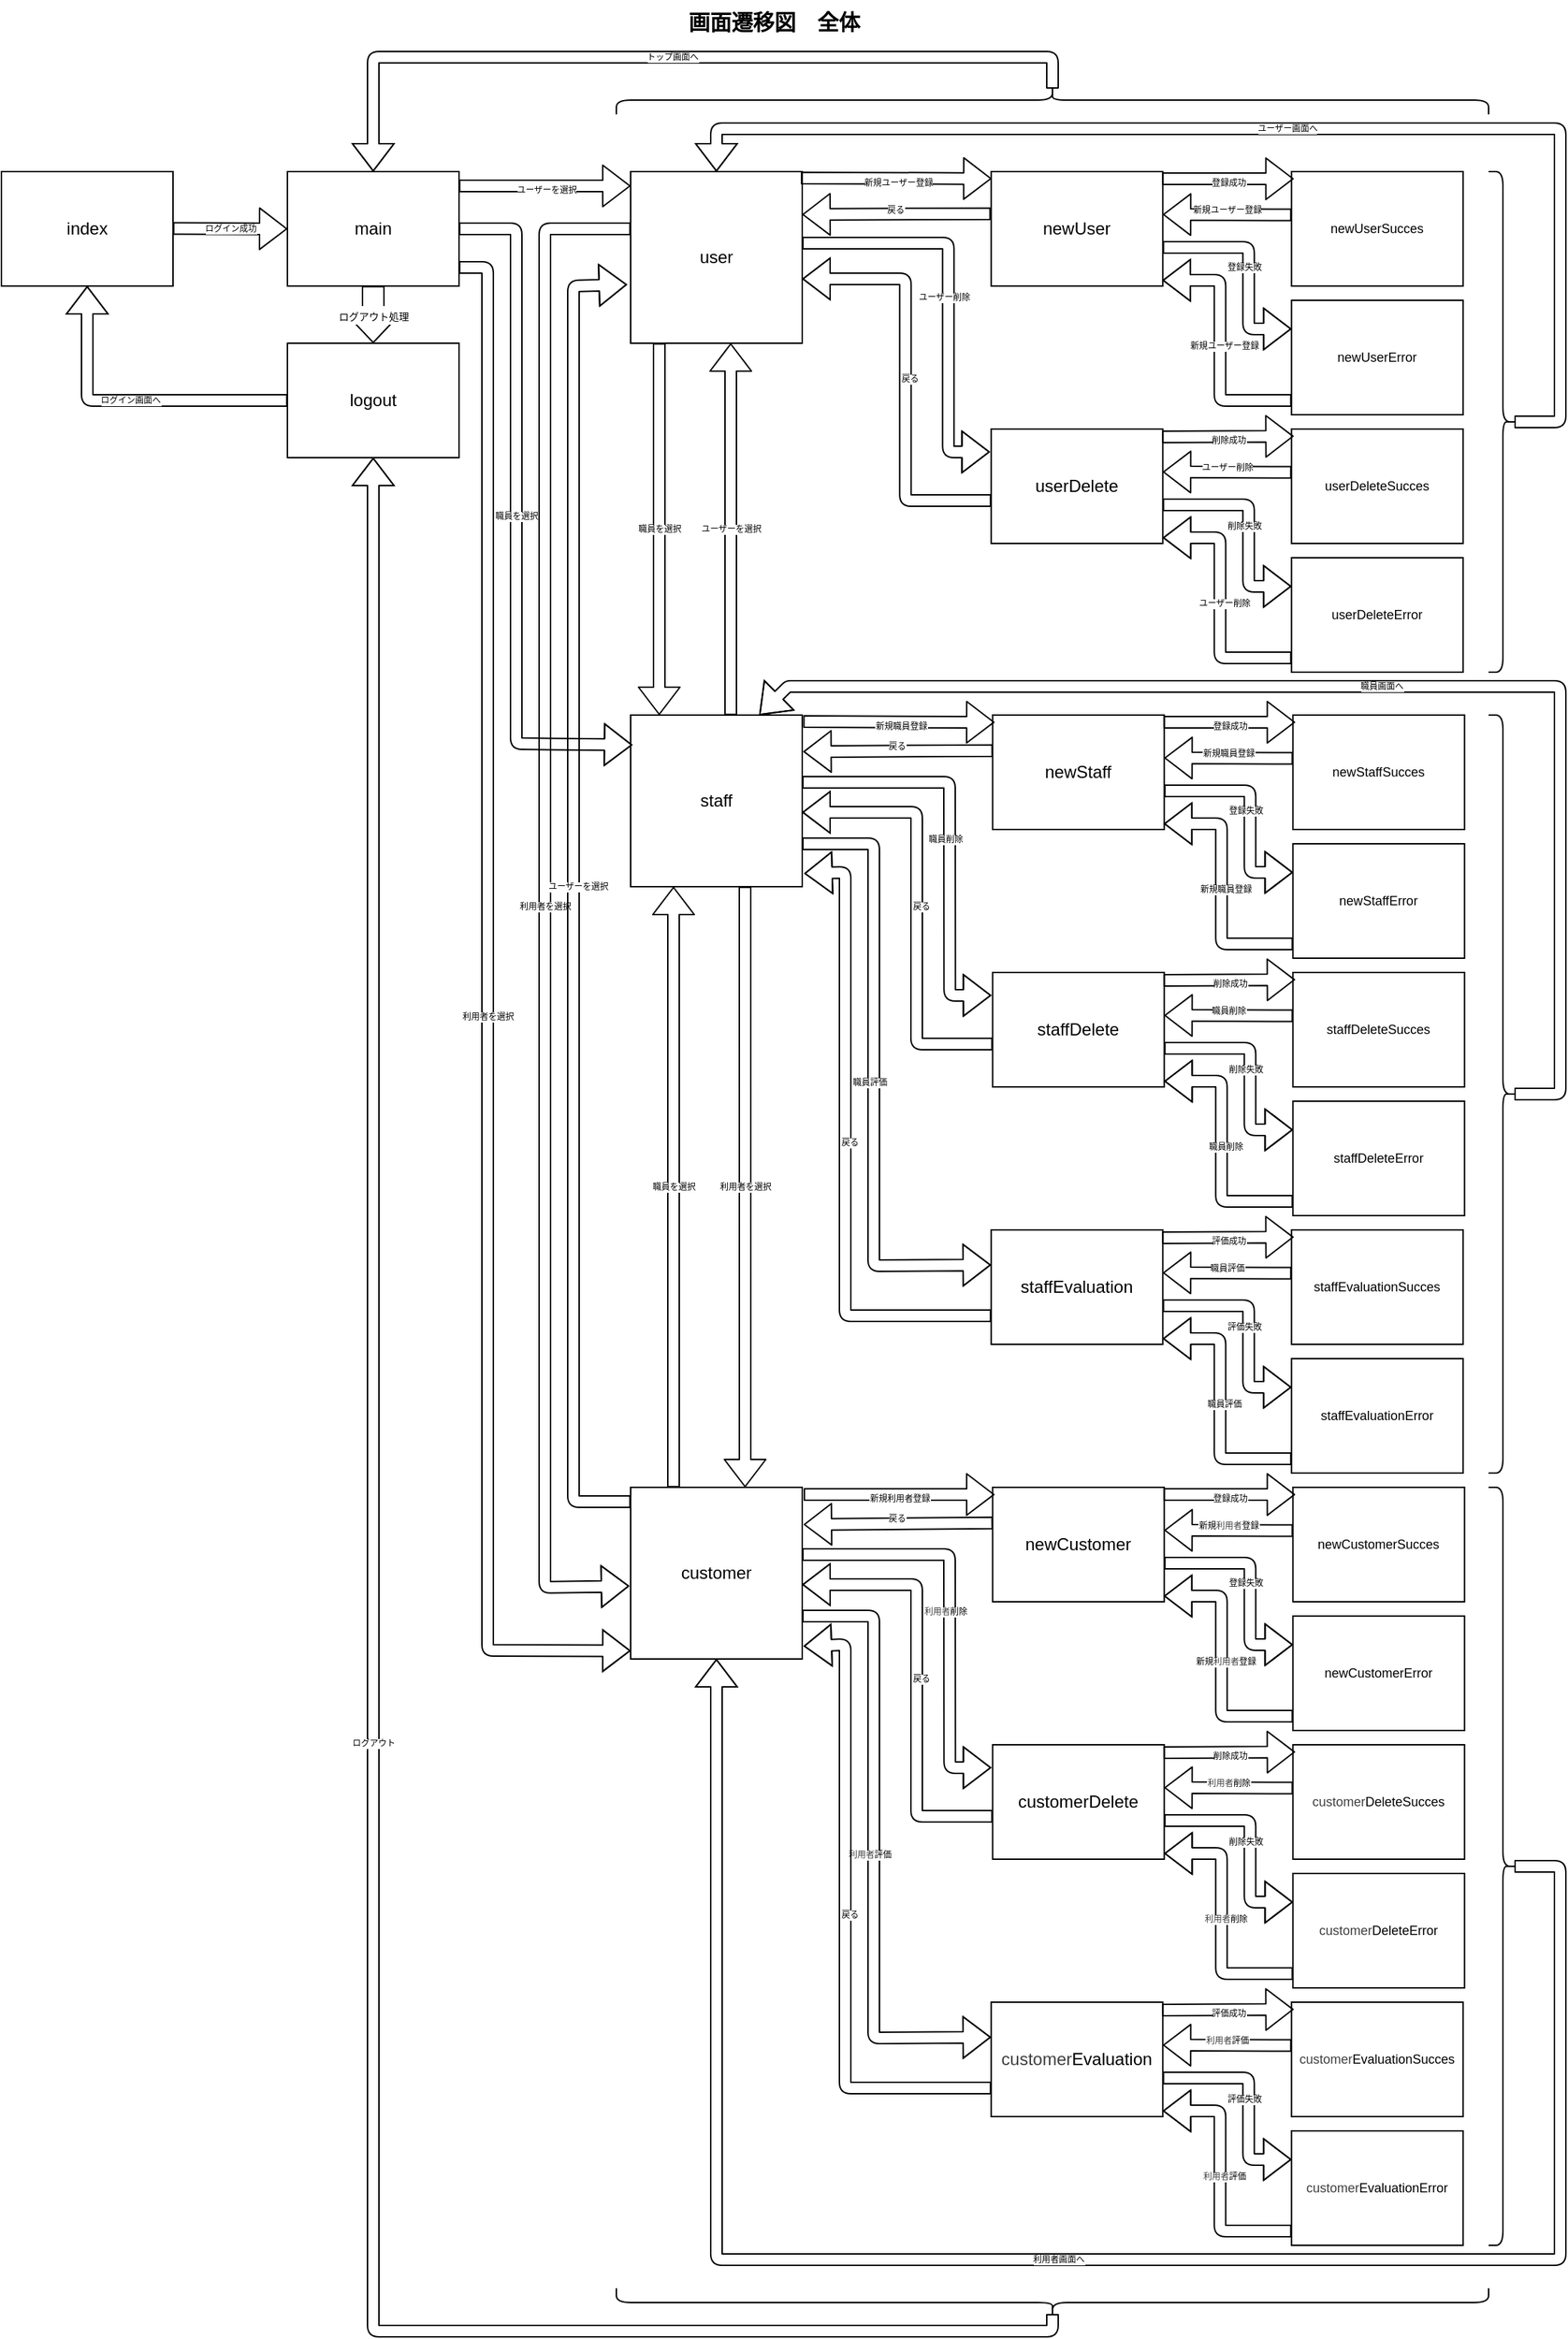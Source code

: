 <mxfile>
    <diagram id="4oe_DwJHGcQwyw0zM1gN" name="ページ1">
        <mxGraphModel dx="1155" dy="656" grid="1" gridSize="10" guides="1" tooltips="1" connect="1" arrows="1" fold="1" page="1" pageScale="1" pageWidth="1169" pageHeight="1654" math="0" shadow="0">
            <root>
                <mxCell id="0"/>
                <mxCell id="1" parent="0"/>
                <mxCell id="2" value="index" style="rounded=0;whiteSpace=wrap;html=1;" parent="1" vertex="1">
                    <mxGeometry x="40" y="120" width="120" height="80" as="geometry"/>
                </mxCell>
                <mxCell id="3" value="main" style="rounded=0;whiteSpace=wrap;html=1;" parent="1" vertex="1">
                    <mxGeometry x="240" y="120" width="120" height="80" as="geometry"/>
                </mxCell>
                <mxCell id="5" value="user" style="rounded=0;whiteSpace=wrap;html=1;" parent="1" vertex="1">
                    <mxGeometry x="480" y="120" width="120" height="120" as="geometry"/>
                </mxCell>
                <mxCell id="6" value="staff" style="rounded=0;whiteSpace=wrap;html=1;" parent="1" vertex="1">
                    <mxGeometry x="480" y="500" width="120" height="120" as="geometry"/>
                </mxCell>
                <mxCell id="9" value="customer" style="rounded=0;whiteSpace=wrap;html=1;" parent="1" vertex="1">
                    <mxGeometry x="480" y="1040" width="120" height="120" as="geometry"/>
                </mxCell>
                <mxCell id="17" value="logout" style="rounded=0;whiteSpace=wrap;html=1;" parent="1" vertex="1">
                    <mxGeometry x="240" y="240" width="120" height="80" as="geometry"/>
                </mxCell>
                <mxCell id="20" value="&lt;font&gt;ログイン成功&lt;/font&gt;" style="shape=flexArrow;endArrow=classic;html=1;entryX=0;entryY=0.5;entryDx=0;entryDy=0;align=center;spacing=0;spacingBottom=0;fontSize=6;startSize=6;endSize=6;targetPerimeterSpacing=0;strokeWidth=1;width=8;" parent="1" target="3" edge="1">
                    <mxGeometry width="50" height="50" relative="1" as="geometry">
                        <mxPoint x="160" y="159.76" as="sourcePoint"/>
                        <mxPoint x="230" y="159.76" as="targetPoint"/>
                    </mxGeometry>
                </mxCell>
                <mxCell id="29" value="&lt;font&gt;ユーザーを選択&lt;/font&gt;" style="shape=flexArrow;endArrow=classic;html=1;align=center;spacing=0;spacingBottom=0;exitX=0.997;exitY=0.163;exitDx=0;exitDy=0;exitPerimeter=0;fontSize=6;startSize=6;endSize=6;targetPerimeterSpacing=0;strokeWidth=1;width=8;" parent="1" edge="1">
                    <mxGeometry x="0.015" y="-3" width="50" height="50" relative="1" as="geometry">
                        <mxPoint x="360.0" y="130.0" as="sourcePoint"/>
                        <mxPoint x="480" y="130" as="targetPoint"/>
                        <mxPoint as="offset"/>
                    </mxGeometry>
                </mxCell>
                <mxCell id="30" value="&lt;font&gt;職員を選択&lt;/font&gt;" style="shape=flexArrow;endArrow=classic;html=1;align=center;spacing=0;spacingBottom=0;exitX=1;exitY=0.5;exitDx=0;exitDy=0;fontSize=6;startSize=6;endSize=6;targetPerimeterSpacing=0;strokeWidth=1;width=8;entryX=0.01;entryY=0.174;entryDx=0;entryDy=0;entryPerimeter=0;" parent="1" source="3" target="6" edge="1">
                    <mxGeometry width="50" height="50" relative="1" as="geometry">
                        <mxPoint x="360" y="160" as="sourcePoint"/>
                        <mxPoint x="480" y="490" as="targetPoint"/>
                        <Array as="points">
                            <mxPoint x="400" y="160"/>
                            <mxPoint x="400" y="520"/>
                        </Array>
                    </mxGeometry>
                </mxCell>
                <mxCell id="31" value="&lt;font&gt;利用者を選択&lt;/font&gt;" style="shape=flexArrow;endArrow=classic;html=1;entryX=0;entryY=0.952;entryDx=0;entryDy=0;align=center;spacing=0;spacingBottom=0;fontSize=6;startSize=6;endSize=6;targetPerimeterSpacing=0;strokeWidth=1;width=8;entryPerimeter=0;" parent="1" target="9" edge="1">
                    <mxGeometry width="50" height="50" relative="1" as="geometry">
                        <mxPoint x="360" y="187" as="sourcePoint"/>
                        <mxPoint x="490" y="380" as="targetPoint"/>
                        <Array as="points">
                            <mxPoint x="380" y="187"/>
                            <mxPoint x="380" y="1154"/>
                        </Array>
                    </mxGeometry>
                </mxCell>
                <mxCell id="33" value="&lt;font&gt;職員を選択&lt;/font&gt;" style="shape=flexArrow;endArrow=classic;html=1;entryX=0.25;entryY=0;entryDx=0;entryDy=0;align=center;spacing=0;spacingBottom=0;exitX=0.25;exitY=1;exitDx=0;exitDy=0;fontSize=6;startSize=6;endSize=6;targetPerimeterSpacing=0;strokeWidth=1;width=8;" parent="1" edge="1">
                    <mxGeometry width="50" height="50" relative="1" as="geometry">
                        <mxPoint x="500" y="240" as="sourcePoint"/>
                        <mxPoint x="500" y="500" as="targetPoint"/>
                    </mxGeometry>
                </mxCell>
                <mxCell id="34" value="&lt;font&gt;利用者を選択&lt;/font&gt;" style="shape=flexArrow;endArrow=classic;html=1;entryX=-0.008;entryY=0.575;entryDx=0;entryDy=0;align=center;spacing=0;spacingBottom=0;fontSize=6;startSize=6;endSize=6;targetPerimeterSpacing=0;strokeWidth=1;width=8;entryPerimeter=0;exitX=0;exitY=0.333;exitDx=0;exitDy=0;exitPerimeter=0;" parent="1" source="5" target="9" edge="1">
                    <mxGeometry width="50" height="50" relative="1" as="geometry">
                        <mxPoint x="479" y="160" as="sourcePoint"/>
                        <mxPoint x="410" y="1030" as="targetPoint"/>
                        <Array as="points">
                            <mxPoint x="420" y="160"/>
                            <mxPoint x="420" y="1110"/>
                        </Array>
                    </mxGeometry>
                </mxCell>
                <mxCell id="35" value="&lt;font&gt;職員を選択&lt;/font&gt;" style="shape=flexArrow;endArrow=classic;html=1;entryX=0.25;entryY=1;entryDx=0;entryDy=0;align=center;spacing=0;spacingBottom=0;exitX=0.25;exitY=0;exitDx=0;exitDy=0;fontSize=6;startSize=6;endSize=6;targetPerimeterSpacing=0;strokeWidth=1;width=8;" parent="1" source="9" target="6" edge="1">
                    <mxGeometry width="50" height="50" relative="1" as="geometry">
                        <mxPoint x="510" y="916" as="sourcePoint"/>
                        <mxPoint x="510" y="970" as="targetPoint"/>
                    </mxGeometry>
                </mxCell>
                <mxCell id="36" value="&lt;font&gt;利用者を選択&lt;/font&gt;" style="shape=flexArrow;endArrow=classic;html=1;entryX=0.667;entryY=0;entryDx=0;entryDy=0;align=center;spacing=0;spacingBottom=0;entryPerimeter=0;fontSize=6;startSize=6;endSize=6;targetPerimeterSpacing=0;strokeWidth=1;width=8;" parent="1" target="9" edge="1">
                    <mxGeometry width="50" height="50" relative="1" as="geometry">
                        <mxPoint x="560" y="620" as="sourcePoint"/>
                        <mxPoint x="680" y="1076" as="targetPoint"/>
                    </mxGeometry>
                </mxCell>
                <mxCell id="37" value="&lt;font&gt;ユーザーを選択&lt;/font&gt;" style="shape=flexArrow;endArrow=classic;html=1;entryX=-0.021;entryY=0.658;entryDx=0;entryDy=0;align=center;spacing=0;spacingBottom=0;exitX=0;exitY=0.083;exitDx=0;exitDy=0;exitPerimeter=0;entryPerimeter=0;fontSize=6;startSize=6;endSize=6;targetPerimeterSpacing=0;strokeWidth=1;width=8;" parent="1" source="9" target="5" edge="1">
                    <mxGeometry x="0.015" y="-3" width="50" height="50" relative="1" as="geometry">
                        <mxPoint x="465.16" y="1020.0" as="sourcePoint"/>
                        <mxPoint x="460.0" y="720.56" as="targetPoint"/>
                        <mxPoint as="offset"/>
                        <Array as="points">
                            <mxPoint x="440" y="1050"/>
                            <mxPoint x="440" y="200"/>
                        </Array>
                    </mxGeometry>
                </mxCell>
                <mxCell id="38" value="&lt;span style=&quot;font-size: 7px;&quot;&gt;ログアウト処理&lt;/span&gt;" style="shape=flexArrow;endArrow=classic;html=1;entryX=0.5;entryY=0;entryDx=0;entryDy=0;width=15;align=center;spacing=0;spacingBottom=1;exitX=0.5;exitY=1;exitDx=0;exitDy=0;" parent="1" source="3" target="17" edge="1">
                    <mxGeometry width="50" height="50" relative="1" as="geometry">
                        <mxPoint x="160" y="230" as="sourcePoint"/>
                        <mxPoint x="240" y="230.24" as="targetPoint"/>
                    </mxGeometry>
                </mxCell>
                <mxCell id="41" value="newUser" style="rounded=0;whiteSpace=wrap;html=1;" parent="1" vertex="1">
                    <mxGeometry x="732.16" y="120" width="120" height="80" as="geometry"/>
                </mxCell>
                <mxCell id="42" value="userDelete" style="rounded=0;whiteSpace=wrap;html=1;" parent="1" vertex="1">
                    <mxGeometry x="732.16" y="300" width="120" height="80" as="geometry"/>
                </mxCell>
                <mxCell id="43" value="newUserSucces" style="rounded=0;whiteSpace=wrap;html=1;fontSize=9;" parent="1" vertex="1">
                    <mxGeometry x="942.16" y="120" width="120" height="80" as="geometry"/>
                </mxCell>
                <mxCell id="44" value="newUserError" style="rounded=0;whiteSpace=wrap;html=1;fontSize=9;" parent="1" vertex="1">
                    <mxGeometry x="942.16" y="210" width="120" height="80" as="geometry"/>
                </mxCell>
                <mxCell id="45" value="&lt;font&gt;新規&lt;/font&gt;&lt;span style=&quot;background-color: light-dark(#ffffff, var(--ge-dark-color, #121212));&quot;&gt;ユーザー登録&lt;/span&gt;" style="shape=flexArrow;endArrow=classic;html=1;align=center;spacing=0;spacingBottom=0;exitX=0.992;exitY=0.037;exitDx=0;exitDy=0;exitPerimeter=0;fontSize=6;startSize=6;endSize=6;targetPerimeterSpacing=0;strokeWidth=1;width=8;entryX=0.002;entryY=0.061;entryDx=0;entryDy=0;entryPerimeter=0;" parent="1" source="5" target="41" edge="1">
                    <mxGeometry x="0.015" y="-3" width="50" height="50" relative="1" as="geometry">
                        <mxPoint x="641.2" y="125.04" as="sourcePoint"/>
                        <mxPoint x="730" y="124" as="targetPoint"/>
                        <mxPoint as="offset"/>
                    </mxGeometry>
                </mxCell>
                <mxCell id="46" value="&lt;font&gt;戻る&lt;/font&gt;" style="shape=flexArrow;endArrow=classic;html=1;align=center;spacing=0;spacingBottom=0;exitX=-0.003;exitY=0.368;exitDx=0;exitDy=0;fontSize=6;startSize=6;endSize=6;targetPerimeterSpacing=0;strokeWidth=1;exitPerimeter=0;width=8;entryX=1;entryY=0.25;entryDx=0;entryDy=0;" parent="1" source="41" target="5" edge="1">
                    <mxGeometry x="0.013" y="-3" width="50" height="50" relative="1" as="geometry">
                        <mxPoint x="692.16" y="150" as="sourcePoint"/>
                        <mxPoint x="642.16" y="150" as="targetPoint"/>
                        <mxPoint as="offset"/>
                    </mxGeometry>
                </mxCell>
                <mxCell id="47" value="&lt;span style=&quot;background-color: light-dark(#ffffff, var(--ge-dark-color, #121212));&quot;&gt;登録成功&lt;/span&gt;" style="shape=flexArrow;endArrow=classic;html=1;entryX=0.013;entryY=0.063;entryDx=0;entryDy=0;align=center;spacing=0;spacingBottom=0;exitX=0.996;exitY=0.063;exitDx=0;exitDy=0;exitPerimeter=0;fontSize=6;startSize=6;endSize=6;targetPerimeterSpacing=0;strokeWidth=1;entryPerimeter=0;width=8;" parent="1" source="41" target="43" edge="1">
                    <mxGeometry x="0.015" y="-3" width="50" height="50" relative="1" as="geometry">
                        <mxPoint x="852.16" y="130" as="sourcePoint"/>
                        <mxPoint x="942.16" y="130" as="targetPoint"/>
                        <mxPoint as="offset"/>
                    </mxGeometry>
                </mxCell>
                <mxCell id="48" value="&lt;font&gt;新規&lt;/font&gt;&lt;span style=&quot;background-color: light-dark(#ffffff, var(--ge-dark-color, #121212));&quot;&gt;ユーザー登録&lt;/span&gt;" style="shape=flexArrow;endArrow=classic;html=1;entryX=1.008;entryY=0.813;entryDx=0;entryDy=0;align=center;spacing=0;spacingBottom=0;exitX=0;exitY=0.5;exitDx=0;exitDy=0;entryPerimeter=0;fontSize=6;startSize=6;endSize=6;targetPerimeterSpacing=0;strokeWidth=1;spacingTop=0;width=8;" parent="1" edge="1">
                    <mxGeometry x="0.015" y="-3" width="50" height="50" relative="1" as="geometry">
                        <mxPoint x="942.16" y="150.24" as="sourcePoint"/>
                        <mxPoint x="852.16" y="150.0" as="targetPoint"/>
                        <mxPoint as="offset"/>
                    </mxGeometry>
                </mxCell>
                <mxCell id="49" value="&lt;span style=&quot;background-color: light-dark(#ffffff, var(--ge-dark-color, #121212));&quot;&gt;登録失敗&lt;/span&gt;" style="shape=flexArrow;endArrow=classic;html=1;entryX=0;entryY=0.25;entryDx=0;entryDy=0;align=center;spacing=0;spacingBottom=0;exitX=1;exitY=0.662;exitDx=0;exitDy=0;exitPerimeter=0;fontSize=6;startSize=6;endSize=6;targetPerimeterSpacing=0;strokeWidth=1;width=8;" parent="1" source="41" target="44" edge="1">
                    <mxGeometry x="0.015" y="-3" width="50" height="50" relative="1" as="geometry">
                        <mxPoint x="852.16" y="190" as="sourcePoint"/>
                        <mxPoint x="942.16" y="190" as="targetPoint"/>
                        <mxPoint as="offset"/>
                        <Array as="points">
                            <mxPoint x="912.16" y="173"/>
                            <mxPoint x="912.16" y="230"/>
                        </Array>
                    </mxGeometry>
                </mxCell>
                <mxCell id="50" value="&lt;font&gt;ユーザーを選択&lt;/font&gt;" style="shape=flexArrow;endArrow=classic;html=1;entryX=0.75;entryY=1;entryDx=0;entryDy=0;align=center;spacing=0;spacingBottom=0;exitX=0.75;exitY=0;exitDx=0;exitDy=0;fontSize=6;startSize=6;endSize=6;targetPerimeterSpacing=0;strokeWidth=1;width=8;" parent="1" edge="1">
                    <mxGeometry width="50" height="50" relative="1" as="geometry">
                        <mxPoint x="550" y="500" as="sourcePoint"/>
                        <mxPoint x="550" y="240" as="targetPoint"/>
                    </mxGeometry>
                </mxCell>
                <mxCell id="51" value="&lt;font&gt;新規&lt;/font&gt;&lt;span style=&quot;background-color: light-dark(#ffffff, var(--ge-dark-color, #121212));&quot;&gt;ユーザー登録&lt;/span&gt;" style="shape=flexArrow;endArrow=classic;html=1;entryX=0.998;entryY=0.95;entryDx=0;entryDy=0;align=center;spacing=0;spacingBottom=0;exitX=0;exitY=0.5;exitDx=0;exitDy=0;entryPerimeter=0;fontSize=6;startSize=6;endSize=6;targetPerimeterSpacing=0;strokeWidth=1;spacingTop=0;width=8;" parent="1" target="41" edge="1">
                    <mxGeometry x="0.015" y="-3" width="50" height="50" relative="1" as="geometry">
                        <mxPoint x="942.16" y="279.95" as="sourcePoint"/>
                        <mxPoint x="852.16" y="279.71" as="targetPoint"/>
                        <mxPoint as="offset"/>
                        <Array as="points">
                            <mxPoint x="892.16" y="280"/>
                            <mxPoint x="892.16" y="196"/>
                        </Array>
                    </mxGeometry>
                </mxCell>
                <mxCell id="53" value="&lt;font&gt;ログイン画面へ&lt;/font&gt;" style="shape=flexArrow;endArrow=classic;html=1;entryX=0.5;entryY=1;entryDx=0;entryDy=0;align=center;spacing=0;spacingBottom=0;fontSize=6;startSize=6;endSize=6;targetPerimeterSpacing=0;strokeWidth=1;exitX=0;exitY=0.5;exitDx=0;exitDy=0;width=8;" parent="1" source="17" target="2" edge="1">
                    <mxGeometry width="50" height="50" relative="1" as="geometry">
                        <mxPoint x="110" y="279.66" as="sourcePoint"/>
                        <mxPoint x="190" y="279.9" as="targetPoint"/>
                        <Array as="points">
                            <mxPoint x="100" y="280"/>
                        </Array>
                    </mxGeometry>
                </mxCell>
                <mxCell id="54" value="&lt;span style=&quot;color: rgb(0, 0, 0);&quot;&gt;userDelete&lt;/span&gt;Succes" style="rounded=0;whiteSpace=wrap;html=1;fontSize=9;" parent="1" vertex="1">
                    <mxGeometry x="942.16" y="300" width="120" height="80" as="geometry"/>
                </mxCell>
                <mxCell id="55" value="&lt;span style=&quot;color: rgb(0, 0, 0);&quot;&gt;userDelete&lt;/span&gt;Error" style="rounded=0;whiteSpace=wrap;html=1;fontSize=9;" parent="1" vertex="1">
                    <mxGeometry x="942.16" y="390" width="120" height="80" as="geometry"/>
                </mxCell>
                <mxCell id="56" value="&lt;span style=&quot;background-color: light-dark(#ffffff, var(--ge-dark-color, #121212));&quot;&gt;削除成功&lt;/span&gt;" style="shape=flexArrow;endArrow=classic;html=1;entryX=0.013;entryY=0.063;entryDx=0;entryDy=0;align=center;spacing=0;spacingBottom=0;exitX=0.996;exitY=0.068;exitDx=0;exitDy=0;exitPerimeter=0;fontSize=6;startSize=6;endSize=6;targetPerimeterSpacing=0;strokeWidth=1;entryPerimeter=0;width=8;" parent="1" source="42" target="54" edge="1">
                    <mxGeometry x="0.015" y="-3" width="50" height="50" relative="1" as="geometry">
                        <mxPoint x="852.16" y="304" as="sourcePoint"/>
                        <mxPoint x="942.16" y="310" as="targetPoint"/>
                        <mxPoint as="offset"/>
                    </mxGeometry>
                </mxCell>
                <mxCell id="57" value="ユーザー削除" style="shape=flexArrow;endArrow=classic;html=1;entryX=1.008;entryY=0.813;entryDx=0;entryDy=0;align=center;spacing=0;spacingBottom=0;exitX=0;exitY=0.5;exitDx=0;exitDy=0;entryPerimeter=0;fontSize=6;startSize=6;endSize=6;targetPerimeterSpacing=0;strokeWidth=1;spacingTop=0;width=8;" parent="1" edge="1">
                    <mxGeometry x="0.015" y="-3" width="50" height="50" relative="1" as="geometry">
                        <mxPoint x="942.16" y="330.24" as="sourcePoint"/>
                        <mxPoint x="852.16" y="330" as="targetPoint"/>
                        <mxPoint as="offset"/>
                    </mxGeometry>
                </mxCell>
                <mxCell id="58" value="&lt;span style=&quot;background-color: light-dark(#ffffff, var(--ge-dark-color, #121212));&quot;&gt;削除失敗&lt;/span&gt;" style="shape=flexArrow;endArrow=classic;html=1;entryX=0;entryY=0.25;entryDx=0;entryDy=0;align=center;spacing=0;spacingBottom=0;exitX=1;exitY=0.662;exitDx=0;exitDy=0;exitPerimeter=0;fontSize=6;startSize=6;endSize=6;targetPerimeterSpacing=0;strokeWidth=1;width=8;" parent="1" target="55" edge="1">
                    <mxGeometry x="0.015" y="-3" width="50" height="50" relative="1" as="geometry">
                        <mxPoint x="852.16" y="353" as="sourcePoint"/>
                        <mxPoint x="942.16" y="370" as="targetPoint"/>
                        <mxPoint as="offset"/>
                        <Array as="points">
                            <mxPoint x="912.16" y="353"/>
                            <mxPoint x="912.16" y="410"/>
                        </Array>
                    </mxGeometry>
                </mxCell>
                <mxCell id="59" value="ユーザー削除" style="shape=flexArrow;endArrow=classic;html=1;entryX=0.998;entryY=0.95;entryDx=0;entryDy=0;align=center;spacing=0;spacingBottom=0;exitX=0;exitY=0.5;exitDx=0;exitDy=0;entryPerimeter=0;fontSize=6;startSize=6;endSize=6;targetPerimeterSpacing=0;strokeWidth=1;spacingTop=0;width=8;" parent="1" edge="1">
                    <mxGeometry x="0.015" y="-3" width="50" height="50" relative="1" as="geometry">
                        <mxPoint x="942.16" y="459.95" as="sourcePoint"/>
                        <mxPoint x="852.16" y="376" as="targetPoint"/>
                        <mxPoint as="offset"/>
                        <Array as="points">
                            <mxPoint x="892.16" y="460"/>
                            <mxPoint x="892.16" y="376"/>
                        </Array>
                    </mxGeometry>
                </mxCell>
                <mxCell id="61" value="ユーザー削除" style="shape=flexArrow;endArrow=classic;html=1;entryX=-0.008;entryY=0.2;entryDx=0;entryDy=0;align=center;spacing=0;spacingBottom=0;entryPerimeter=0;fontSize=6;startSize=6;endSize=6;targetPerimeterSpacing=0;strokeWidth=1;width=8;" parent="1" target="42" edge="1">
                    <mxGeometry x="0.015" y="-3" width="50" height="50" relative="1" as="geometry">
                        <mxPoint x="600" y="170" as="sourcePoint"/>
                        <mxPoint x="694.16" y="240" as="targetPoint"/>
                        <mxPoint as="offset"/>
                        <Array as="points">
                            <mxPoint x="702.16" y="170"/>
                            <mxPoint x="702.16" y="316"/>
                        </Array>
                    </mxGeometry>
                </mxCell>
                <mxCell id="62" value="&lt;font&gt;戻る&lt;/font&gt;" style="shape=flexArrow;endArrow=classic;html=1;align=center;spacing=0;spacingBottom=0;exitX=-0.003;exitY=0.368;exitDx=0;exitDy=0;fontSize=6;startSize=6;endSize=6;targetPerimeterSpacing=0;strokeWidth=1;exitPerimeter=0;width=8;" parent="1" edge="1">
                    <mxGeometry x="0.013" y="-3" width="50" height="50" relative="1" as="geometry">
                        <mxPoint x="732.16" y="350" as="sourcePoint"/>
                        <mxPoint x="600" y="195" as="targetPoint"/>
                        <mxPoint as="offset"/>
                        <Array as="points">
                            <mxPoint x="672.16" y="350"/>
                            <mxPoint x="672.16" y="195"/>
                        </Array>
                    </mxGeometry>
                </mxCell>
                <mxCell id="63" value="newS&lt;span style=&quot;color: rgb(0, 0, 0);&quot;&gt;taff&lt;/span&gt;" style="rounded=0;whiteSpace=wrap;html=1;" parent="1" vertex="1">
                    <mxGeometry x="733.16" y="500" width="120" height="80" as="geometry"/>
                </mxCell>
                <mxCell id="64" value="&lt;span style=&quot;color: rgb(0, 0, 0);&quot;&gt;staff&lt;/span&gt;Delete" style="rounded=0;whiteSpace=wrap;html=1;" parent="1" vertex="1">
                    <mxGeometry x="733.16" y="680" width="120" height="80" as="geometry"/>
                </mxCell>
                <mxCell id="65" value="new&lt;span style=&quot;color: rgb(0, 0, 0);&quot;&gt;S&lt;/span&gt;&lt;span style=&quot;color: rgb(0, 0, 0);&quot;&gt;taff&lt;/span&gt;Succes" style="rounded=0;whiteSpace=wrap;html=1;fontSize=9;" parent="1" vertex="1">
                    <mxGeometry x="943.16" y="500" width="120" height="80" as="geometry"/>
                </mxCell>
                <mxCell id="66" value="new&lt;span style=&quot;color: rgb(0, 0, 0);&quot;&gt;S&lt;/span&gt;&lt;span style=&quot;color: rgb(0, 0, 0);&quot;&gt;taff&lt;/span&gt;Error" style="rounded=0;whiteSpace=wrap;html=1;fontSize=9;" parent="1" vertex="1">
                    <mxGeometry x="943.16" y="590" width="120" height="80" as="geometry"/>
                </mxCell>
                <mxCell id="67" value="&lt;font&gt;新規&lt;/font&gt;&lt;span style=&quot;background-color: light-dark(#ffffff, var(--ge-dark-color, #121212));&quot;&gt;職員登録&lt;/span&gt;" style="shape=flexArrow;endArrow=classic;html=1;entryX=0.011;entryY=0.063;entryDx=0;entryDy=0;align=center;spacing=0;spacingBottom=0;exitX=1.006;exitY=0.038;exitDx=0;exitDy=0;exitPerimeter=0;entryPerimeter=0;fontSize=6;startSize=6;endSize=6;targetPerimeterSpacing=0;strokeWidth=1;width=8;" parent="1" source="6" target="63" edge="1">
                    <mxGeometry x="0.015" y="-3" width="50" height="50" relative="1" as="geometry">
                        <mxPoint x="642.16" y="505" as="sourcePoint"/>
                        <mxPoint x="655.16" y="567" as="targetPoint"/>
                        <mxPoint as="offset"/>
                    </mxGeometry>
                </mxCell>
                <mxCell id="68" value="&lt;font&gt;戻る&lt;/font&gt;" style="shape=flexArrow;endArrow=classic;html=1;align=center;spacing=0;spacingBottom=0;exitX=0.001;exitY=0.311;exitDx=0;exitDy=0;fontSize=6;startSize=6;endSize=6;targetPerimeterSpacing=0;strokeWidth=1;exitPerimeter=0;width=8;entryX=1.006;entryY=0.213;entryDx=0;entryDy=0;entryPerimeter=0;" parent="1" source="63" target="6" edge="1">
                    <mxGeometry x="0.013" y="-3" width="50" height="50" relative="1" as="geometry">
                        <mxPoint x="732.16" y="529.44" as="sourcePoint"/>
                        <mxPoint x="640.0" y="522.8" as="targetPoint"/>
                        <mxPoint as="offset"/>
                    </mxGeometry>
                </mxCell>
                <mxCell id="69" value="&lt;span style=&quot;background-color: light-dark(#ffffff, var(--ge-dark-color, #121212));&quot;&gt;登録成功&lt;/span&gt;" style="shape=flexArrow;endArrow=classic;html=1;entryX=0.013;entryY=0.063;entryDx=0;entryDy=0;align=center;spacing=0;spacingBottom=0;exitX=0.996;exitY=0.063;exitDx=0;exitDy=0;exitPerimeter=0;fontSize=6;startSize=6;endSize=6;targetPerimeterSpacing=0;strokeWidth=1;entryPerimeter=0;width=8;" parent="1" source="63" target="65" edge="1">
                    <mxGeometry x="0.015" y="-3" width="50" height="50" relative="1" as="geometry">
                        <mxPoint x="853.16" y="510" as="sourcePoint"/>
                        <mxPoint x="943.16" y="510" as="targetPoint"/>
                        <mxPoint as="offset"/>
                    </mxGeometry>
                </mxCell>
                <mxCell id="70" value="&lt;font&gt;新規職員&lt;/font&gt;&lt;span style=&quot;background-color: light-dark(#ffffff, var(--ge-dark-color, #121212));&quot;&gt;登録&lt;/span&gt;" style="shape=flexArrow;endArrow=classic;html=1;entryX=1.008;entryY=0.813;entryDx=0;entryDy=0;align=center;spacing=0;spacingBottom=0;exitX=0;exitY=0.5;exitDx=0;exitDy=0;entryPerimeter=0;fontSize=6;startSize=6;endSize=6;targetPerimeterSpacing=0;strokeWidth=1;spacingTop=0;width=8;" parent="1" edge="1">
                    <mxGeometry x="0.015" y="-3" width="50" height="50" relative="1" as="geometry">
                        <mxPoint x="943.16" y="530.24" as="sourcePoint"/>
                        <mxPoint x="853.16" y="530" as="targetPoint"/>
                        <mxPoint as="offset"/>
                    </mxGeometry>
                </mxCell>
                <mxCell id="71" value="&lt;span style=&quot;background-color: light-dark(#ffffff, var(--ge-dark-color, #121212));&quot;&gt;登録失敗&lt;/span&gt;" style="shape=flexArrow;endArrow=classic;html=1;entryX=0;entryY=0.25;entryDx=0;entryDy=0;align=center;spacing=0;spacingBottom=0;exitX=1;exitY=0.662;exitDx=0;exitDy=0;exitPerimeter=0;fontSize=6;startSize=6;endSize=6;targetPerimeterSpacing=0;strokeWidth=1;width=8;" parent="1" source="63" target="66" edge="1">
                    <mxGeometry x="0.015" y="-3" width="50" height="50" relative="1" as="geometry">
                        <mxPoint x="853.16" y="570" as="sourcePoint"/>
                        <mxPoint x="943.16" y="570" as="targetPoint"/>
                        <mxPoint as="offset"/>
                        <Array as="points">
                            <mxPoint x="913.16" y="553"/>
                            <mxPoint x="913.16" y="610"/>
                        </Array>
                    </mxGeometry>
                </mxCell>
                <mxCell id="72" value="&lt;font&gt;新規職員&lt;/font&gt;&lt;span style=&quot;background-color: light-dark(#ffffff, var(--ge-dark-color, #121212));&quot;&gt;登録&lt;/span&gt;" style="shape=flexArrow;endArrow=classic;html=1;entryX=0.998;entryY=0.95;entryDx=0;entryDy=0;align=center;spacing=0;spacingBottom=0;exitX=0;exitY=0.5;exitDx=0;exitDy=0;entryPerimeter=0;fontSize=6;startSize=6;endSize=6;targetPerimeterSpacing=0;strokeWidth=1;spacingTop=0;width=8;" parent="1" target="63" edge="1">
                    <mxGeometry x="0.015" y="-3" width="50" height="50" relative="1" as="geometry">
                        <mxPoint x="943.16" y="659.95" as="sourcePoint"/>
                        <mxPoint x="853.16" y="659.71" as="targetPoint"/>
                        <mxPoint as="offset"/>
                        <Array as="points">
                            <mxPoint x="893.16" y="660"/>
                            <mxPoint x="893.16" y="576"/>
                        </Array>
                    </mxGeometry>
                </mxCell>
                <mxCell id="73" value="&lt;span style=&quot;color: rgb(0, 0, 0);&quot;&gt;&lt;span style=&quot;color: rgb(0, 0, 0);&quot;&gt;staff&lt;/span&gt;Delete&lt;/span&gt;Succes" style="rounded=0;whiteSpace=wrap;html=1;fontSize=9;" parent="1" vertex="1">
                    <mxGeometry x="943.16" y="680" width="120" height="80" as="geometry"/>
                </mxCell>
                <mxCell id="74" value="&lt;span style=&quot;color: rgb(0, 0, 0);&quot;&gt;&lt;span style=&quot;color: rgb(0, 0, 0);&quot;&gt;staff&lt;/span&gt;Delete&lt;/span&gt;Error" style="rounded=0;whiteSpace=wrap;html=1;fontSize=9;" parent="1" vertex="1">
                    <mxGeometry x="943.16" y="770" width="120" height="80" as="geometry"/>
                </mxCell>
                <mxCell id="75" value="&lt;span style=&quot;background-color: light-dark(#ffffff, var(--ge-dark-color, #121212));&quot;&gt;削除成功&lt;/span&gt;" style="shape=flexArrow;endArrow=classic;html=1;entryX=0.013;entryY=0.063;entryDx=0;entryDy=0;align=center;spacing=0;spacingBottom=0;exitX=0.996;exitY=0.068;exitDx=0;exitDy=0;exitPerimeter=0;fontSize=6;startSize=6;endSize=6;targetPerimeterSpacing=0;strokeWidth=1;entryPerimeter=0;width=8;" parent="1" source="64" target="73" edge="1">
                    <mxGeometry x="0.015" y="-3" width="50" height="50" relative="1" as="geometry">
                        <mxPoint x="853.16" y="684" as="sourcePoint"/>
                        <mxPoint x="943.16" y="690" as="targetPoint"/>
                        <mxPoint as="offset"/>
                    </mxGeometry>
                </mxCell>
                <mxCell id="76" value="職員削除" style="shape=flexArrow;endArrow=classic;html=1;entryX=1.008;entryY=0.813;entryDx=0;entryDy=0;align=center;spacing=0;spacingBottom=0;exitX=0;exitY=0.5;exitDx=0;exitDy=0;entryPerimeter=0;fontSize=6;startSize=6;endSize=6;targetPerimeterSpacing=0;strokeWidth=1;spacingTop=0;width=8;" parent="1" edge="1">
                    <mxGeometry x="0.015" y="-3" width="50" height="50" relative="1" as="geometry">
                        <mxPoint x="943.16" y="710.24" as="sourcePoint"/>
                        <mxPoint x="853.16" y="710" as="targetPoint"/>
                        <mxPoint as="offset"/>
                    </mxGeometry>
                </mxCell>
                <mxCell id="77" value="&lt;span style=&quot;background-color: light-dark(#ffffff, var(--ge-dark-color, #121212));&quot;&gt;削除失敗&lt;/span&gt;" style="shape=flexArrow;endArrow=classic;html=1;entryX=0;entryY=0.25;entryDx=0;entryDy=0;align=center;spacing=0;spacingBottom=0;exitX=1;exitY=0.662;exitDx=0;exitDy=0;exitPerimeter=0;fontSize=6;startSize=6;endSize=6;targetPerimeterSpacing=0;strokeWidth=1;width=8;" parent="1" target="74" edge="1">
                    <mxGeometry x="0.015" y="-3" width="50" height="50" relative="1" as="geometry">
                        <mxPoint x="853.16" y="733" as="sourcePoint"/>
                        <mxPoint x="943.16" y="750" as="targetPoint"/>
                        <mxPoint as="offset"/>
                        <Array as="points">
                            <mxPoint x="913.16" y="733"/>
                            <mxPoint x="913.16" y="790"/>
                        </Array>
                    </mxGeometry>
                </mxCell>
                <mxCell id="78" value="職員削除" style="shape=flexArrow;endArrow=classic;html=1;entryX=0.998;entryY=0.95;entryDx=0;entryDy=0;align=center;spacing=0;spacingBottom=0;exitX=0;exitY=0.5;exitDx=0;exitDy=0;entryPerimeter=0;fontSize=6;startSize=6;endSize=6;targetPerimeterSpacing=0;strokeWidth=1;spacingTop=0;width=8;" parent="1" edge="1">
                    <mxGeometry x="0.015" y="-3" width="50" height="50" relative="1" as="geometry">
                        <mxPoint x="943.16" y="839.95" as="sourcePoint"/>
                        <mxPoint x="853.16" y="756" as="targetPoint"/>
                        <mxPoint as="offset"/>
                        <Array as="points">
                            <mxPoint x="893.16" y="840"/>
                            <mxPoint x="893.16" y="756"/>
                        </Array>
                    </mxGeometry>
                </mxCell>
                <mxCell id="79" value="職員削除" style="shape=flexArrow;endArrow=classic;html=1;entryX=-0.008;entryY=0.2;entryDx=0;entryDy=0;align=center;spacing=0;spacingBottom=0;entryPerimeter=0;fontSize=6;startSize=6;endSize=6;targetPerimeterSpacing=0;strokeWidth=1;exitX=1;exitY=0.392;exitDx=0;exitDy=0;exitPerimeter=0;width=8;" parent="1" source="6" target="64" edge="1">
                    <mxGeometry x="0.015" y="-3" width="50" height="50" relative="1" as="geometry">
                        <mxPoint x="642.16" y="550" as="sourcePoint"/>
                        <mxPoint x="695.16" y="620" as="targetPoint"/>
                        <mxPoint as="offset"/>
                        <Array as="points">
                            <mxPoint x="703" y="547"/>
                            <mxPoint x="703.16" y="696"/>
                        </Array>
                    </mxGeometry>
                </mxCell>
                <mxCell id="80" value="&lt;font&gt;戻る&lt;/font&gt;" style="shape=flexArrow;endArrow=classic;html=1;align=center;spacing=0;spacingBottom=0;exitX=-0.003;exitY=0.368;exitDx=0;exitDy=0;fontSize=6;startSize=6;endSize=6;targetPerimeterSpacing=0;strokeWidth=1;exitPerimeter=0;entryX=1;entryY=0.567;entryDx=0;entryDy=0;width=8;entryPerimeter=0;" parent="1" target="6" edge="1">
                    <mxGeometry x="0.013" y="-3" width="50" height="50" relative="1" as="geometry">
                        <mxPoint x="733.16" y="730" as="sourcePoint"/>
                        <mxPoint x="642.16" y="575" as="targetPoint"/>
                        <mxPoint as="offset"/>
                        <Array as="points">
                            <mxPoint x="680" y="730"/>
                            <mxPoint x="680" y="568"/>
                        </Array>
                    </mxGeometry>
                </mxCell>
                <mxCell id="81" value="&lt;span style=&quot;color: rgb(0, 0, 0);&quot;&gt;staffEvaluation&lt;/span&gt;" style="rounded=0;whiteSpace=wrap;html=1;" parent="1" vertex="1">
                    <mxGeometry x="732.16" y="860" width="120" height="80" as="geometry"/>
                </mxCell>
                <mxCell id="82" value="&lt;span style=&quot;color: rgb(0, 0, 0);&quot;&gt;&lt;span style=&quot;color: rgb(0, 0, 0);&quot;&gt;staffEvaluation&lt;/span&gt;&lt;/span&gt;Succes" style="rounded=0;whiteSpace=wrap;html=1;fontSize=9;" parent="1" vertex="1">
                    <mxGeometry x="942.16" y="860" width="120" height="80" as="geometry"/>
                </mxCell>
                <mxCell id="83" value="&lt;span style=&quot;color: rgb(0, 0, 0);&quot;&gt;&lt;span style=&quot;color: rgb(0, 0, 0);&quot;&gt;staffEvaluation&lt;/span&gt;&lt;/span&gt;Error" style="rounded=0;whiteSpace=wrap;html=1;fontSize=9;" parent="1" vertex="1">
                    <mxGeometry x="942.16" y="950" width="120" height="80" as="geometry"/>
                </mxCell>
                <mxCell id="84" value="&lt;span style=&quot;background-color: light-dark(#ffffff, var(--ge-dark-color, #121212));&quot;&gt;評価成功&lt;/span&gt;" style="shape=flexArrow;endArrow=classic;html=1;entryX=0.013;entryY=0.063;entryDx=0;entryDy=0;align=center;spacing=0;spacingBottom=0;exitX=0.996;exitY=0.068;exitDx=0;exitDy=0;exitPerimeter=0;fontSize=6;startSize=6;endSize=6;targetPerimeterSpacing=0;strokeWidth=1;entryPerimeter=0;width=8;" parent="1" source="81" target="82" edge="1">
                    <mxGeometry x="0.015" y="-3" width="50" height="50" relative="1" as="geometry">
                        <mxPoint x="852.16" y="864" as="sourcePoint"/>
                        <mxPoint x="942.16" y="870" as="targetPoint"/>
                        <mxPoint as="offset"/>
                    </mxGeometry>
                </mxCell>
                <mxCell id="85" value="職員評価" style="shape=flexArrow;endArrow=classic;html=1;entryX=1.008;entryY=0.813;entryDx=0;entryDy=0;align=center;spacing=0;spacingBottom=0;exitX=0;exitY=0.5;exitDx=0;exitDy=0;entryPerimeter=0;fontSize=6;startSize=6;endSize=6;targetPerimeterSpacing=0;strokeWidth=1;spacingTop=0;width=8;" parent="1" edge="1">
                    <mxGeometry x="0.015" y="-3" width="50" height="50" relative="1" as="geometry">
                        <mxPoint x="942.16" y="890.24" as="sourcePoint"/>
                        <mxPoint x="852.16" y="890" as="targetPoint"/>
                        <mxPoint as="offset"/>
                    </mxGeometry>
                </mxCell>
                <mxCell id="86" value="&lt;span style=&quot;background-color: light-dark(#ffffff, var(--ge-dark-color, #121212));&quot;&gt;評価失敗&lt;/span&gt;" style="shape=flexArrow;endArrow=classic;html=1;entryX=0;entryY=0.25;entryDx=0;entryDy=0;align=center;spacing=0;spacingBottom=0;exitX=1;exitY=0.662;exitDx=0;exitDy=0;exitPerimeter=0;fontSize=6;startSize=6;endSize=6;targetPerimeterSpacing=0;strokeWidth=1;width=8;" parent="1" target="83" edge="1">
                    <mxGeometry x="0.015" y="-3" width="50" height="50" relative="1" as="geometry">
                        <mxPoint x="852.16" y="913" as="sourcePoint"/>
                        <mxPoint x="942.16" y="930" as="targetPoint"/>
                        <mxPoint as="offset"/>
                        <Array as="points">
                            <mxPoint x="912.16" y="913"/>
                            <mxPoint x="912.16" y="970"/>
                        </Array>
                    </mxGeometry>
                </mxCell>
                <mxCell id="87" value="職員評価" style="shape=flexArrow;endArrow=classic;html=1;entryX=0.998;entryY=0.95;entryDx=0;entryDy=0;align=center;spacing=0;spacingBottom=0;exitX=0;exitY=0.5;exitDx=0;exitDy=0;entryPerimeter=0;fontSize=6;startSize=6;endSize=6;targetPerimeterSpacing=0;strokeWidth=1;spacingTop=0;width=8;" parent="1" edge="1">
                    <mxGeometry x="0.015" y="-3" width="50" height="50" relative="1" as="geometry">
                        <mxPoint x="942.16" y="1019.95" as="sourcePoint"/>
                        <mxPoint x="852.16" y="936" as="targetPoint"/>
                        <mxPoint as="offset"/>
                        <Array as="points">
                            <mxPoint x="892.16" y="1020"/>
                            <mxPoint x="892.16" y="936"/>
                        </Array>
                    </mxGeometry>
                </mxCell>
                <mxCell id="109" value="職員評価" style="shape=flexArrow;endArrow=classic;html=1;entryX=-0.008;entryY=0.2;entryDx=0;entryDy=0;align=center;spacing=0;spacingBottom=0;entryPerimeter=0;fontSize=6;startSize=6;endSize=6;targetPerimeterSpacing=0;strokeWidth=1;exitX=1;exitY=0.75;exitDx=0;exitDy=0;width=8;" parent="1" source="6" edge="1">
                    <mxGeometry x="0.015" y="-3" width="50" height="50" relative="1" as="geometry">
                        <mxPoint x="600" y="735.5" as="sourcePoint"/>
                        <mxPoint x="732" y="884.5" as="targetPoint"/>
                        <mxPoint as="offset"/>
                        <Array as="points">
                            <mxPoint x="650" y="590"/>
                            <mxPoint x="650" y="736"/>
                            <mxPoint x="650" y="885"/>
                        </Array>
                    </mxGeometry>
                </mxCell>
                <mxCell id="110" value="&lt;font&gt;戻る&lt;/font&gt;" style="shape=flexArrow;endArrow=classic;html=1;align=center;spacing=0;spacingBottom=0;exitX=0;exitY=0.75;exitDx=0;exitDy=0;fontSize=6;startSize=6;endSize=6;targetPerimeterSpacing=0;strokeWidth=1;entryX=1.012;entryY=0.923;entryDx=0;entryDy=0;width=8;entryPerimeter=0;" parent="1" source="81" target="6" edge="1">
                    <mxGeometry x="0.013" y="-3" width="50" height="50" relative="1" as="geometry">
                        <mxPoint x="732.16" y="922" as="sourcePoint"/>
                        <mxPoint x="599" y="760" as="targetPoint"/>
                        <mxPoint as="offset"/>
                        <Array as="points">
                            <mxPoint x="630" y="920"/>
                            <mxPoint x="630" y="760"/>
                            <mxPoint x="630" y="610"/>
                        </Array>
                    </mxGeometry>
                </mxCell>
                <mxCell id="111" value="newC&lt;span style=&quot;color: rgb(0, 0, 0);&quot;&gt;ustomer&lt;/span&gt;" style="rounded=0;whiteSpace=wrap;html=1;" parent="1" vertex="1">
                    <mxGeometry x="733.16" y="1040" width="120" height="80" as="geometry"/>
                </mxCell>
                <mxCell id="112" value="&lt;span style=&quot;color: rgb(0, 0, 0);&quot;&gt;customer&lt;/span&gt;Delete" style="rounded=0;whiteSpace=wrap;html=1;" parent="1" vertex="1">
                    <mxGeometry x="733.16" y="1220" width="120" height="80" as="geometry"/>
                </mxCell>
                <mxCell id="113" value="new&lt;span style=&quot;color: rgb(0, 0, 0);&quot;&gt;C&lt;/span&gt;&lt;span style=&quot;color: rgb(0, 0, 0);&quot;&gt;ustomer&lt;/span&gt;Succes" style="rounded=0;whiteSpace=wrap;html=1;fontSize=9;" parent="1" vertex="1">
                    <mxGeometry x="943.16" y="1040" width="120" height="80" as="geometry"/>
                </mxCell>
                <mxCell id="114" value="new&lt;span style=&quot;color: rgb(0, 0, 0);&quot;&gt;C&lt;/span&gt;&lt;span style=&quot;color: rgb(0, 0, 0);&quot;&gt;ustomer&lt;/span&gt;Error" style="rounded=0;whiteSpace=wrap;html=1;fontSize=9;" parent="1" vertex="1">
                    <mxGeometry x="943.16" y="1130" width="120" height="80" as="geometry"/>
                </mxCell>
                <mxCell id="115" value="&lt;font&gt;新規利用者&lt;/font&gt;&lt;span style=&quot;background-color: light-dark(#ffffff, var(--ge-dark-color, #121212));&quot;&gt;登録&lt;/span&gt;" style="shape=flexArrow;endArrow=classic;html=1;entryX=0.011;entryY=0.063;entryDx=0;entryDy=0;align=center;spacing=0;spacingBottom=0;exitX=1.006;exitY=0.038;exitDx=0;exitDy=0;exitPerimeter=0;entryPerimeter=0;fontSize=6;startSize=6;endSize=6;targetPerimeterSpacing=0;strokeWidth=1;width=8;" parent="1" target="111" edge="1">
                    <mxGeometry x="0.015" y="-3" width="50" height="50" relative="1" as="geometry">
                        <mxPoint x="601" y="1045" as="sourcePoint"/>
                        <mxPoint x="655.16" y="1107" as="targetPoint"/>
                        <mxPoint as="offset"/>
                    </mxGeometry>
                </mxCell>
                <mxCell id="116" value="&lt;font&gt;戻る&lt;/font&gt;" style="shape=flexArrow;endArrow=classic;html=1;align=center;spacing=0;spacingBottom=0;exitX=0.001;exitY=0.311;exitDx=0;exitDy=0;fontSize=6;startSize=6;endSize=6;targetPerimeterSpacing=0;strokeWidth=1;exitPerimeter=0;width=8;entryX=1.006;entryY=0.213;entryDx=0;entryDy=0;entryPerimeter=0;" parent="1" source="111" edge="1">
                    <mxGeometry x="0.013" y="-3" width="50" height="50" relative="1" as="geometry">
                        <mxPoint x="732.16" y="1069.44" as="sourcePoint"/>
                        <mxPoint x="601" y="1066" as="targetPoint"/>
                        <mxPoint as="offset"/>
                    </mxGeometry>
                </mxCell>
                <mxCell id="117" value="&lt;span style=&quot;background-color: light-dark(#ffffff, var(--ge-dark-color, #121212));&quot;&gt;登録成功&lt;/span&gt;" style="shape=flexArrow;endArrow=classic;html=1;entryX=0.013;entryY=0.063;entryDx=0;entryDy=0;align=center;spacing=0;spacingBottom=0;exitX=0.996;exitY=0.063;exitDx=0;exitDy=0;exitPerimeter=0;fontSize=6;startSize=6;endSize=6;targetPerimeterSpacing=0;strokeWidth=1;entryPerimeter=0;width=8;" parent="1" source="111" target="113" edge="1">
                    <mxGeometry x="0.015" y="-3" width="50" height="50" relative="1" as="geometry">
                        <mxPoint x="853.16" y="1050" as="sourcePoint"/>
                        <mxPoint x="943.16" y="1050" as="targetPoint"/>
                        <mxPoint as="offset"/>
                    </mxGeometry>
                </mxCell>
                <mxCell id="118" value="&lt;font&gt;新規&lt;/font&gt;&lt;span style=&quot;color: rgb(63, 63, 63);&quot;&gt;利用者&lt;/span&gt;&lt;span style=&quot;background-color: light-dark(#ffffff, var(--ge-dark-color, #121212));&quot;&gt;登録&lt;/span&gt;" style="shape=flexArrow;endArrow=classic;html=1;entryX=1.008;entryY=0.813;entryDx=0;entryDy=0;align=center;spacing=0;spacingBottom=0;exitX=0;exitY=0.5;exitDx=0;exitDy=0;entryPerimeter=0;fontSize=6;startSize=6;endSize=6;targetPerimeterSpacing=0;strokeWidth=1;spacingTop=0;width=8;" parent="1" edge="1">
                    <mxGeometry x="0.015" y="-3" width="50" height="50" relative="1" as="geometry">
                        <mxPoint x="943.16" y="1070.24" as="sourcePoint"/>
                        <mxPoint x="853.16" y="1070" as="targetPoint"/>
                        <mxPoint as="offset"/>
                    </mxGeometry>
                </mxCell>
                <mxCell id="119" value="&lt;span style=&quot;background-color: light-dark(#ffffff, var(--ge-dark-color, #121212));&quot;&gt;登録失敗&lt;/span&gt;" style="shape=flexArrow;endArrow=classic;html=1;entryX=0;entryY=0.25;entryDx=0;entryDy=0;align=center;spacing=0;spacingBottom=0;exitX=1;exitY=0.662;exitDx=0;exitDy=0;exitPerimeter=0;fontSize=6;startSize=6;endSize=6;targetPerimeterSpacing=0;strokeWidth=1;width=8;" parent="1" source="111" target="114" edge="1">
                    <mxGeometry x="0.015" y="-3" width="50" height="50" relative="1" as="geometry">
                        <mxPoint x="853.16" y="1110" as="sourcePoint"/>
                        <mxPoint x="943.16" y="1110" as="targetPoint"/>
                        <mxPoint as="offset"/>
                        <Array as="points">
                            <mxPoint x="913.16" y="1093"/>
                            <mxPoint x="913.16" y="1150"/>
                        </Array>
                    </mxGeometry>
                </mxCell>
                <mxCell id="120" value="&lt;font&gt;新規&lt;/font&gt;&lt;span style=&quot;color: rgb(63, 63, 63);&quot;&gt;利用者&lt;/span&gt;&lt;span style=&quot;background-color: light-dark(#ffffff, var(--ge-dark-color, #121212));&quot;&gt;登録&lt;/span&gt;" style="shape=flexArrow;endArrow=classic;html=1;entryX=0.998;entryY=0.95;entryDx=0;entryDy=0;align=center;spacing=0;spacingBottom=0;exitX=0;exitY=0.5;exitDx=0;exitDy=0;entryPerimeter=0;fontSize=6;startSize=6;endSize=6;targetPerimeterSpacing=0;strokeWidth=1;spacingTop=0;width=8;" parent="1" target="111" edge="1">
                    <mxGeometry x="0.015" y="-3" width="50" height="50" relative="1" as="geometry">
                        <mxPoint x="943.16" y="1199.95" as="sourcePoint"/>
                        <mxPoint x="853.16" y="1199.71" as="targetPoint"/>
                        <mxPoint as="offset"/>
                        <Array as="points">
                            <mxPoint x="893.16" y="1200"/>
                            <mxPoint x="893.16" y="1116"/>
                        </Array>
                    </mxGeometry>
                </mxCell>
                <mxCell id="121" value="&lt;span style=&quot;color: rgb(0, 0, 0);&quot;&gt;&lt;span style=&quot;color: rgb(63, 63, 63);&quot;&gt;customer&lt;/span&gt;Delete&lt;/span&gt;Succes" style="rounded=0;whiteSpace=wrap;html=1;fontSize=9;" parent="1" vertex="1">
                    <mxGeometry x="943.16" y="1220" width="120" height="80" as="geometry"/>
                </mxCell>
                <mxCell id="122" value="&lt;span style=&quot;color: rgb(0, 0, 0);&quot;&gt;&lt;span style=&quot;color: rgb(63, 63, 63);&quot;&gt;customer&lt;/span&gt;Delete&lt;/span&gt;Error" style="rounded=0;whiteSpace=wrap;html=1;fontSize=9;" parent="1" vertex="1">
                    <mxGeometry x="943.16" y="1310" width="120" height="80" as="geometry"/>
                </mxCell>
                <mxCell id="123" value="&lt;span style=&quot;background-color: light-dark(#ffffff, var(--ge-dark-color, #121212));&quot;&gt;削除成功&lt;/span&gt;" style="shape=flexArrow;endArrow=classic;html=1;entryX=0.013;entryY=0.063;entryDx=0;entryDy=0;align=center;spacing=0;spacingBottom=0;exitX=0.996;exitY=0.068;exitDx=0;exitDy=0;exitPerimeter=0;fontSize=6;startSize=6;endSize=6;targetPerimeterSpacing=0;strokeWidth=1;entryPerimeter=0;width=8;" parent="1" source="112" target="121" edge="1">
                    <mxGeometry x="0.015" y="-3" width="50" height="50" relative="1" as="geometry">
                        <mxPoint x="853.16" y="1224" as="sourcePoint"/>
                        <mxPoint x="943.16" y="1230" as="targetPoint"/>
                        <mxPoint as="offset"/>
                    </mxGeometry>
                </mxCell>
                <mxCell id="124" value="&lt;span style=&quot;color: rgb(63, 63, 63);&quot;&gt;利用者&lt;/span&gt;削除" style="shape=flexArrow;endArrow=classic;html=1;entryX=1.008;entryY=0.813;entryDx=0;entryDy=0;align=center;spacing=0;spacingBottom=0;exitX=0;exitY=0.5;exitDx=0;exitDy=0;entryPerimeter=0;fontSize=6;startSize=6;endSize=6;targetPerimeterSpacing=0;strokeWidth=1;spacingTop=0;width=8;" parent="1" edge="1">
                    <mxGeometry x="0.015" y="-3" width="50" height="50" relative="1" as="geometry">
                        <mxPoint x="943.16" y="1250.24" as="sourcePoint"/>
                        <mxPoint x="853.16" y="1250" as="targetPoint"/>
                        <mxPoint as="offset"/>
                    </mxGeometry>
                </mxCell>
                <mxCell id="125" value="&lt;span style=&quot;background-color: light-dark(#ffffff, var(--ge-dark-color, #121212));&quot;&gt;削除失敗&lt;/span&gt;" style="shape=flexArrow;endArrow=classic;html=1;entryX=0;entryY=0.25;entryDx=0;entryDy=0;align=center;spacing=0;spacingBottom=0;exitX=1;exitY=0.662;exitDx=0;exitDy=0;exitPerimeter=0;fontSize=6;startSize=6;endSize=6;targetPerimeterSpacing=0;strokeWidth=1;width=8;" parent="1" target="122" edge="1">
                    <mxGeometry x="0.015" y="-3" width="50" height="50" relative="1" as="geometry">
                        <mxPoint x="853.16" y="1273" as="sourcePoint"/>
                        <mxPoint x="943.16" y="1290" as="targetPoint"/>
                        <mxPoint as="offset"/>
                        <Array as="points">
                            <mxPoint x="913.16" y="1273"/>
                            <mxPoint x="913.16" y="1330"/>
                        </Array>
                    </mxGeometry>
                </mxCell>
                <mxCell id="126" value="&lt;span style=&quot;color: rgb(63, 63, 63);&quot;&gt;利用者&lt;/span&gt;削除" style="shape=flexArrow;endArrow=classic;html=1;entryX=0.998;entryY=0.95;entryDx=0;entryDy=0;align=center;spacing=0;spacingBottom=0;exitX=0;exitY=0.5;exitDx=0;exitDy=0;entryPerimeter=0;fontSize=6;startSize=6;endSize=6;targetPerimeterSpacing=0;strokeWidth=1;spacingTop=0;width=8;" parent="1" edge="1">
                    <mxGeometry x="0.015" y="-3" width="50" height="50" relative="1" as="geometry">
                        <mxPoint x="943.16" y="1379.95" as="sourcePoint"/>
                        <mxPoint x="853.16" y="1296" as="targetPoint"/>
                        <mxPoint as="offset"/>
                        <Array as="points">
                            <mxPoint x="893.16" y="1380"/>
                            <mxPoint x="893.16" y="1296"/>
                        </Array>
                    </mxGeometry>
                </mxCell>
                <mxCell id="127" value="&lt;span style=&quot;color: rgb(63, 63, 63);&quot;&gt;利用者&lt;/span&gt;削除" style="shape=flexArrow;endArrow=classic;html=1;entryX=-0.008;entryY=0.2;entryDx=0;entryDy=0;align=center;spacing=0;spacingBottom=0;entryPerimeter=0;fontSize=6;startSize=6;endSize=6;targetPerimeterSpacing=0;strokeWidth=1;exitX=1;exitY=0.392;exitDx=0;exitDy=0;exitPerimeter=0;width=8;" parent="1" target="112" edge="1">
                    <mxGeometry x="0.015" y="-3" width="50" height="50" relative="1" as="geometry">
                        <mxPoint x="600" y="1087" as="sourcePoint"/>
                        <mxPoint x="695.16" y="1160" as="targetPoint"/>
                        <mxPoint as="offset"/>
                        <Array as="points">
                            <mxPoint x="703" y="1087"/>
                            <mxPoint x="703.16" y="1236"/>
                        </Array>
                    </mxGeometry>
                </mxCell>
                <mxCell id="128" value="&lt;font&gt;戻る&lt;/font&gt;" style="shape=flexArrow;endArrow=classic;html=1;align=center;spacing=0;spacingBottom=0;exitX=-0.003;exitY=0.368;exitDx=0;exitDy=0;fontSize=6;startSize=6;endSize=6;targetPerimeterSpacing=0;strokeWidth=1;exitPerimeter=0;entryX=1;entryY=0.567;entryDx=0;entryDy=0;width=8;entryPerimeter=0;" parent="1" edge="1">
                    <mxGeometry x="0.013" y="-3" width="50" height="50" relative="1" as="geometry">
                        <mxPoint x="733.16" y="1270" as="sourcePoint"/>
                        <mxPoint x="600" y="1108" as="targetPoint"/>
                        <mxPoint as="offset"/>
                        <Array as="points">
                            <mxPoint x="680" y="1270"/>
                            <mxPoint x="680" y="1108"/>
                        </Array>
                    </mxGeometry>
                </mxCell>
                <mxCell id="129" value="&lt;span style=&quot;color: rgb(0, 0, 0);&quot;&gt;&lt;span style=&quot;color: rgb(63, 63, 63);&quot;&gt;customer&lt;/span&gt;Evaluation&lt;/span&gt;" style="rounded=0;whiteSpace=wrap;html=1;" parent="1" vertex="1">
                    <mxGeometry x="732.16" y="1400" width="120" height="80" as="geometry"/>
                </mxCell>
                <mxCell id="130" value="&lt;span style=&quot;color: rgb(0, 0, 0);&quot;&gt;&lt;span style=&quot;color: rgb(0, 0, 0);&quot;&gt;&lt;span style=&quot;color: rgb(63, 63, 63);&quot;&gt;customer&lt;/span&gt;Evaluation&lt;/span&gt;&lt;/span&gt;Succes" style="rounded=0;whiteSpace=wrap;html=1;fontSize=9;" parent="1" vertex="1">
                    <mxGeometry x="942.16" y="1400" width="120" height="80" as="geometry"/>
                </mxCell>
                <mxCell id="131" value="&lt;span style=&quot;color: rgb(0, 0, 0);&quot;&gt;&lt;span style=&quot;color: rgb(0, 0, 0);&quot;&gt;&lt;span style=&quot;color: rgb(63, 63, 63);&quot;&gt;customer&lt;/span&gt;Evaluation&lt;/span&gt;&lt;/span&gt;Error" style="rounded=0;whiteSpace=wrap;html=1;fontSize=9;" parent="1" vertex="1">
                    <mxGeometry x="942.16" y="1490" width="120" height="80" as="geometry"/>
                </mxCell>
                <mxCell id="132" value="&lt;span style=&quot;background-color: light-dark(#ffffff, var(--ge-dark-color, #121212));&quot;&gt;評価成功&lt;/span&gt;" style="shape=flexArrow;endArrow=classic;html=1;entryX=0.013;entryY=0.063;entryDx=0;entryDy=0;align=center;spacing=0;spacingBottom=0;exitX=0.996;exitY=0.068;exitDx=0;exitDy=0;exitPerimeter=0;fontSize=6;startSize=6;endSize=6;targetPerimeterSpacing=0;strokeWidth=1;entryPerimeter=0;width=8;" parent="1" source="129" target="130" edge="1">
                    <mxGeometry x="0.015" y="-3" width="50" height="50" relative="1" as="geometry">
                        <mxPoint x="852.16" y="1404" as="sourcePoint"/>
                        <mxPoint x="942.16" y="1410" as="targetPoint"/>
                        <mxPoint as="offset"/>
                    </mxGeometry>
                </mxCell>
                <mxCell id="133" value="&lt;span style=&quot;color: rgb(63, 63, 63);&quot;&gt;利用者&lt;/span&gt;評価" style="shape=flexArrow;endArrow=classic;html=1;entryX=1.008;entryY=0.813;entryDx=0;entryDy=0;align=center;spacing=0;spacingBottom=0;exitX=0;exitY=0.5;exitDx=0;exitDy=0;entryPerimeter=0;fontSize=6;startSize=6;endSize=6;targetPerimeterSpacing=0;strokeWidth=1;spacingTop=0;width=8;" parent="1" edge="1">
                    <mxGeometry x="0.013" y="-3" width="50" height="50" relative="1" as="geometry">
                        <mxPoint x="942.16" y="1430.24" as="sourcePoint"/>
                        <mxPoint x="852.16" y="1430" as="targetPoint"/>
                        <mxPoint as="offset"/>
                    </mxGeometry>
                </mxCell>
                <mxCell id="134" value="&lt;span style=&quot;background-color: light-dark(#ffffff, var(--ge-dark-color, #121212));&quot;&gt;評価失敗&lt;/span&gt;" style="shape=flexArrow;endArrow=classic;html=1;entryX=0;entryY=0.25;entryDx=0;entryDy=0;align=center;spacing=0;spacingBottom=0;exitX=1;exitY=0.662;exitDx=0;exitDy=0;exitPerimeter=0;fontSize=6;startSize=6;endSize=6;targetPerimeterSpacing=0;strokeWidth=1;width=8;" parent="1" target="131" edge="1">
                    <mxGeometry x="0.015" y="-3" width="50" height="50" relative="1" as="geometry">
                        <mxPoint x="852.16" y="1453" as="sourcePoint"/>
                        <mxPoint x="942.16" y="1470" as="targetPoint"/>
                        <mxPoint as="offset"/>
                        <Array as="points">
                            <mxPoint x="912.16" y="1453"/>
                            <mxPoint x="912.16" y="1510"/>
                        </Array>
                    </mxGeometry>
                </mxCell>
                <mxCell id="135" value="&lt;span style=&quot;color: rgb(63, 63, 63);&quot;&gt;利用者&lt;/span&gt;評価" style="shape=flexArrow;endArrow=classic;html=1;entryX=0.998;entryY=0.95;entryDx=0;entryDy=0;align=center;spacing=0;spacingBottom=0;exitX=0;exitY=0.5;exitDx=0;exitDy=0;entryPerimeter=0;fontSize=6;startSize=6;endSize=6;targetPerimeterSpacing=0;strokeWidth=1;spacingTop=0;width=8;" parent="1" edge="1">
                    <mxGeometry x="0.015" y="-3" width="50" height="50" relative="1" as="geometry">
                        <mxPoint x="942.16" y="1559.95" as="sourcePoint"/>
                        <mxPoint x="852.16" y="1476" as="targetPoint"/>
                        <mxPoint as="offset"/>
                        <Array as="points">
                            <mxPoint x="892.16" y="1560"/>
                            <mxPoint x="892.16" y="1476"/>
                        </Array>
                    </mxGeometry>
                </mxCell>
                <mxCell id="136" value="&lt;span style=&quot;color: rgb(63, 63, 63);&quot;&gt;利用者&lt;/span&gt;評価" style="shape=flexArrow;endArrow=classic;html=1;entryX=-0.008;entryY=0.2;entryDx=0;entryDy=0;align=center;spacing=0;spacingBottom=0;entryPerimeter=0;fontSize=6;startSize=6;endSize=6;targetPerimeterSpacing=0;strokeWidth=1;exitX=1;exitY=0.75;exitDx=0;exitDy=0;width=8;" parent="1" edge="1">
                    <mxGeometry x="0.015" y="-3" width="50" height="50" relative="1" as="geometry">
                        <mxPoint x="600" y="1130" as="sourcePoint"/>
                        <mxPoint x="732" y="1424.5" as="targetPoint"/>
                        <mxPoint as="offset"/>
                        <Array as="points">
                            <mxPoint x="650" y="1130"/>
                            <mxPoint x="650" y="1276"/>
                            <mxPoint x="650" y="1425"/>
                        </Array>
                    </mxGeometry>
                </mxCell>
                <mxCell id="137" value="&lt;font&gt;戻る&lt;/font&gt;" style="shape=flexArrow;endArrow=classic;html=1;align=center;spacing=0;spacingBottom=0;exitX=0;exitY=0.75;exitDx=0;exitDy=0;fontSize=6;startSize=6;endSize=6;targetPerimeterSpacing=0;strokeWidth=1;entryX=1.012;entryY=0.923;entryDx=0;entryDy=0;width=8;entryPerimeter=0;" parent="1" source="129" edge="1">
                    <mxGeometry x="0.013" y="-3" width="50" height="50" relative="1" as="geometry">
                        <mxPoint x="732.16" y="1462" as="sourcePoint"/>
                        <mxPoint x="601" y="1151" as="targetPoint"/>
                        <mxPoint as="offset"/>
                        <Array as="points">
                            <mxPoint x="630" y="1460"/>
                            <mxPoint x="630" y="1300"/>
                            <mxPoint x="630" y="1150"/>
                        </Array>
                    </mxGeometry>
                </mxCell>
                <mxCell id="138" value="&lt;font&gt;トップ画面へ&lt;/font&gt;" style="shape=flexArrow;endArrow=classic;html=1;entryX=0.5;entryY=0;entryDx=0;entryDy=0;align=center;spacing=0;spacingBottom=0;fontSize=6;startSize=6;endSize=6;targetPerimeterSpacing=0;strokeWidth=1;width=8;exitX=0.1;exitY=0.5;exitDx=0;exitDy=0;exitPerimeter=0;" parent="1" source="139" target="3" edge="1">
                    <mxGeometry width="50" height="50" relative="1" as="geometry">
                        <mxPoint x="300" y="40" as="sourcePoint"/>
                        <mxPoint x="350" y="60.24" as="targetPoint"/>
                        <Array as="points">
                            <mxPoint x="775" y="40"/>
                            <mxPoint x="300" y="40"/>
                        </Array>
                    </mxGeometry>
                </mxCell>
                <mxCell id="139" value="" style="shape=curlyBracket;whiteSpace=wrap;html=1;rounded=1;flipH=1;labelPosition=right;verticalLabelPosition=middle;align=left;verticalAlign=middle;direction=south;" parent="1" vertex="1">
                    <mxGeometry x="470" y="60" width="610" height="20" as="geometry"/>
                </mxCell>
                <mxCell id="140" value="" style="shape=curlyBracket;whiteSpace=wrap;html=1;rounded=1;flipH=1;labelPosition=right;verticalLabelPosition=middle;align=left;verticalAlign=middle;direction=north;" parent="1" vertex="1">
                    <mxGeometry x="470" y="1600" width="610" height="20" as="geometry"/>
                </mxCell>
                <mxCell id="141" value="&lt;font&gt;ログアウト&lt;/font&gt;" style="shape=flexArrow;endArrow=classic;html=1;align=center;spacing=0;spacingBottom=0;fontSize=6;startSize=6;endSize=6;targetPerimeterSpacing=0;strokeWidth=1;width=8;exitX=0.1;exitY=0.5;exitDx=0;exitDy=0;exitPerimeter=0;" parent="1" source="140" target="17" edge="1">
                    <mxGeometry width="50" height="50" relative="1" as="geometry">
                        <mxPoint x="777.5" y="1632" as="sourcePoint"/>
                        <mxPoint x="302.5" y="1680" as="targetPoint"/>
                        <Array as="points">
                            <mxPoint x="775" y="1630"/>
                            <mxPoint x="540" y="1630"/>
                            <mxPoint x="300" y="1630"/>
                        </Array>
                    </mxGeometry>
                </mxCell>
                <mxCell id="142" value="&lt;b&gt;&lt;font style=&quot;font-size: 15px;&quot;&gt;画面遷移図　全体&lt;/font&gt;&lt;/b&gt;" style="text;html=1;align=center;verticalAlign=middle;resizable=0;points=[];autosize=1;strokeColor=none;fillColor=none;" parent="1" vertex="1">
                    <mxGeometry x="510" width="140" height="30" as="geometry"/>
                </mxCell>
                <mxCell id="145" value="&lt;font&gt;ユーザー画面へ&lt;/font&gt;" style="shape=flexArrow;endArrow=classic;html=1;entryX=0.5;entryY=0;entryDx=0;entryDy=0;align=center;spacing=0;spacingBottom=0;fontSize=6;startSize=6;endSize=6;targetPerimeterSpacing=0;strokeWidth=1;width=8;exitX=0.1;exitY=0.5;exitDx=0;exitDy=0;exitPerimeter=0;" parent="1" source="146" edge="1">
                    <mxGeometry width="50" height="50" relative="1" as="geometry">
                        <mxPoint x="1130" y="440" as="sourcePoint"/>
                        <mxPoint x="540" y="120" as="targetPoint"/>
                        <Array as="points">
                            <mxPoint x="1130" y="295"/>
                            <mxPoint x="1130" y="90"/>
                            <mxPoint x="540" y="90"/>
                        </Array>
                        <mxPoint as="offset"/>
                    </mxGeometry>
                </mxCell>
                <mxCell id="146" value="" style="shape=curlyBracket;whiteSpace=wrap;html=1;rounded=1;flipH=1;labelPosition=right;verticalLabelPosition=middle;align=left;verticalAlign=middle;direction=east;" parent="1" vertex="1">
                    <mxGeometry x="1080" y="120" width="20" height="350" as="geometry"/>
                </mxCell>
                <mxCell id="148" value="" style="shape=curlyBracket;whiteSpace=wrap;html=1;rounded=1;flipH=1;labelPosition=right;verticalLabelPosition=middle;align=left;verticalAlign=middle;direction=east;" parent="1" vertex="1">
                    <mxGeometry x="1080" y="500" width="20" height="530" as="geometry"/>
                </mxCell>
                <mxCell id="149" value="&lt;font&gt;職員画面へ&lt;/font&gt;" style="shape=flexArrow;endArrow=classic;html=1;entryX=0.75;entryY=0;entryDx=0;entryDy=0;align=center;spacing=0;spacingBottom=0;fontSize=6;startSize=6;endSize=6;targetPerimeterSpacing=0;strokeWidth=1;width=8;exitX=0.1;exitY=0.5;exitDx=0;exitDy=0;exitPerimeter=0;" parent="1" source="148" target="6" edge="1">
                    <mxGeometry width="50" height="50" relative="1" as="geometry">
                        <mxPoint x="1143" y="675" as="sourcePoint"/>
                        <mxPoint x="585" y="500" as="targetPoint"/>
                        <Array as="points">
                            <mxPoint x="1130" y="765"/>
                            <mxPoint x="1130" y="480"/>
                            <mxPoint x="590" y="480"/>
                        </Array>
                        <mxPoint as="offset"/>
                    </mxGeometry>
                </mxCell>
                <mxCell id="150" value="" style="shape=curlyBracket;whiteSpace=wrap;html=1;rounded=1;flipH=1;labelPosition=right;verticalLabelPosition=middle;align=left;verticalAlign=middle;direction=east;" parent="1" vertex="1">
                    <mxGeometry x="1080" y="1040" width="20" height="530" as="geometry"/>
                </mxCell>
                <mxCell id="151" value="&lt;font&gt;利用者画面へ&lt;/font&gt;" style="shape=flexArrow;endArrow=classic;html=1;entryX=0.5;entryY=1;entryDx=0;entryDy=0;align=center;spacing=0;spacingBottom=0;fontSize=6;startSize=6;endSize=6;targetPerimeterSpacing=0;strokeWidth=1;width=8;exitX=0.1;exitY=0.5;exitDx=0;exitDy=0;exitPerimeter=0;" parent="1" target="9" edge="1">
                    <mxGeometry width="50" height="50" relative="1" as="geometry">
                        <mxPoint x="1098" y="1305" as="sourcePoint"/>
                        <mxPoint x="540" y="1130" as="targetPoint"/>
                        <Array as="points">
                            <mxPoint x="1130" y="1305"/>
                            <mxPoint x="1130" y="1580"/>
                            <mxPoint x="790" y="1580"/>
                            <mxPoint x="540" y="1580"/>
                        </Array>
                        <mxPoint as="offset"/>
                    </mxGeometry>
                </mxCell>
            </root>
        </mxGraphModel>
    </diagram>
</mxfile>